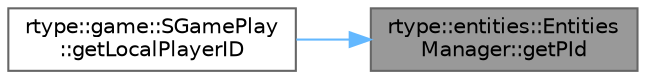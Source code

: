 digraph "rtype::entities::EntitiesManager::getPId"
{
 // LATEX_PDF_SIZE
  bgcolor="transparent";
  edge [fontname=Helvetica,fontsize=10,labelfontname=Helvetica,labelfontsize=10];
  node [fontname=Helvetica,fontsize=10,shape=box,height=0.2,width=0.4];
  rankdir="RL";
  Node1 [label="rtype::entities::Entities\lManager::getPId",height=0.2,width=0.4,color="gray40", fillcolor="grey60", style="filled", fontcolor="black",tooltip="This function is used to get the player ID."];
  Node1 -> Node2 [dir="back",color="steelblue1",style="solid"];
  Node2 [label="rtype::game::SGamePlay\l::getLocalPlayerID",height=0.2,width=0.4,color="grey40", fillcolor="white", style="filled",URL="$classrtype_1_1game_1_1SGamePlay.html#aba4827ee31e04e88e79d5cba3f02a1ff",tooltip="Get the Local Player I D object."];
}
